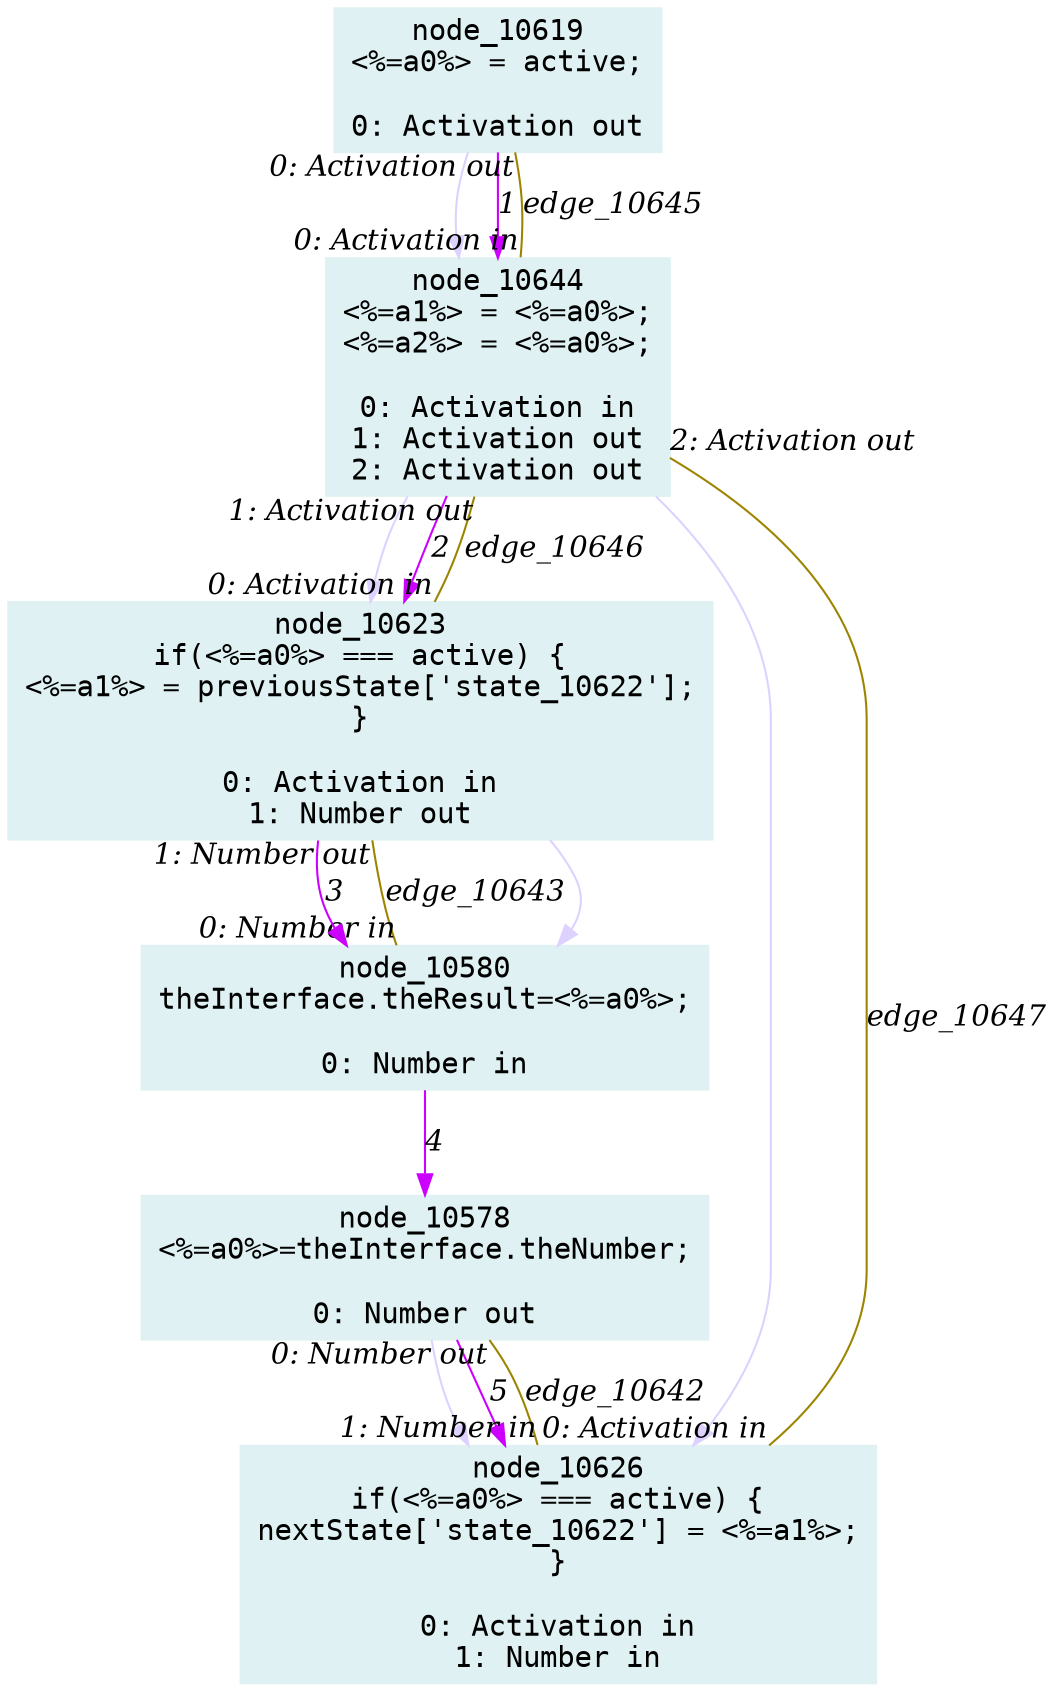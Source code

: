 digraph g{node_10578 [shape="box", style="filled", color="#dff1f2", fontname="Courier", label="node_10578
<%=a0%>=theInterface.theNumber;

0: Number out" ]
node_10580 [shape="box", style="filled", color="#dff1f2", fontname="Courier", label="node_10580
theInterface.theResult=<%=a0%>;

0: Number in" ]
node_10619 [shape="box", style="filled", color="#dff1f2", fontname="Courier", label="node_10619
<%=a0%> = active;

0: Activation out" ]
node_10623 [shape="box", style="filled", color="#dff1f2", fontname="Courier", label="node_10623
if(<%=a0%> === active) {
<%=a1%> = previousState['state_10622'];
}

0: Activation in
1: Number out" ]
node_10626 [shape="box", style="filled", color="#dff1f2", fontname="Courier", label="node_10626
if(<%=a0%> === active) {
nextState['state_10622'] = <%=a1%>;
}

0: Activation in
1: Number in" ]
node_10644 [shape="box", style="filled", color="#dff1f2", fontname="Courier", label="node_10644
<%=a1%> = <%=a0%>;
<%=a2%> = <%=a0%>;

0: Activation in
1: Activation out
2: Activation out" ]
node_10578 -> node_10626 [dir=forward, arrowHead=normal, fontname="Times-Italic", arrowsize=1, color="#ddd2ff", label="",  headlabel="", taillabel="" ]
node_10623 -> node_10580 [dir=forward, arrowHead=normal, fontname="Times-Italic", arrowsize=1, color="#ddd2ff", label="",  headlabel="", taillabel="" ]
node_10644 -> node_10623 [dir=forward, arrowHead=normal, fontname="Times-Italic", arrowsize=1, color="#ddd2ff", label="",  headlabel="", taillabel="" ]
node_10644 -> node_10626 [dir=forward, arrowHead=normal, fontname="Times-Italic", arrowsize=1, color="#ddd2ff", label="",  headlabel="", taillabel="" ]
node_10619 -> node_10644 [dir=forward, arrowHead=normal, fontname="Times-Italic", arrowsize=1, color="#ddd2ff", label="",  headlabel="", taillabel="" ]
node_10619 -> node_10644 [dir=forward, arrowHead=normal, fontname="Times-Italic", arrowsize=1, color="#cc00ff", label="1",  headlabel="", taillabel="" ]
node_10644 -> node_10623 [dir=forward, arrowHead=normal, fontname="Times-Italic", arrowsize=1, color="#cc00ff", label="2",  headlabel="", taillabel="" ]
node_10623 -> node_10580 [dir=forward, arrowHead=normal, fontname="Times-Italic", arrowsize=1, color="#cc00ff", label="3",  headlabel="", taillabel="" ]
node_10580 -> node_10578 [dir=forward, arrowHead=normal, fontname="Times-Italic", arrowsize=1, color="#cc00ff", label="4",  headlabel="", taillabel="" ]
node_10578 -> node_10626 [dir=forward, arrowHead=normal, fontname="Times-Italic", arrowsize=1, color="#cc00ff", label="5",  headlabel="", taillabel="" ]
node_10626 -> node_10578 [dir=none, arrowHead=none, fontname="Times-Italic", arrowsize=1, color="#9d8400", label="edge_10642",  headlabel="0: Number out", taillabel="1: Number in" ]
node_10580 -> node_10623 [dir=none, arrowHead=none, fontname="Times-Italic", arrowsize=1, color="#9d8400", label="edge_10643",  headlabel="1: Number out", taillabel="0: Number in" ]
node_10619 -> node_10644 [dir=none, arrowHead=none, fontname="Times-Italic", arrowsize=1, color="#9d8400", label="edge_10645",  headlabel="0: Activation in", taillabel="0: Activation out" ]
node_10644 -> node_10623 [dir=none, arrowHead=none, fontname="Times-Italic", arrowsize=1, color="#9d8400", label="edge_10646",  headlabel="0: Activation in", taillabel="1: Activation out" ]
node_10644 -> node_10626 [dir=none, arrowHead=none, fontname="Times-Italic", arrowsize=1, color="#9d8400", label="edge_10647",  headlabel="0: Activation in", taillabel="2: Activation out" ]
}